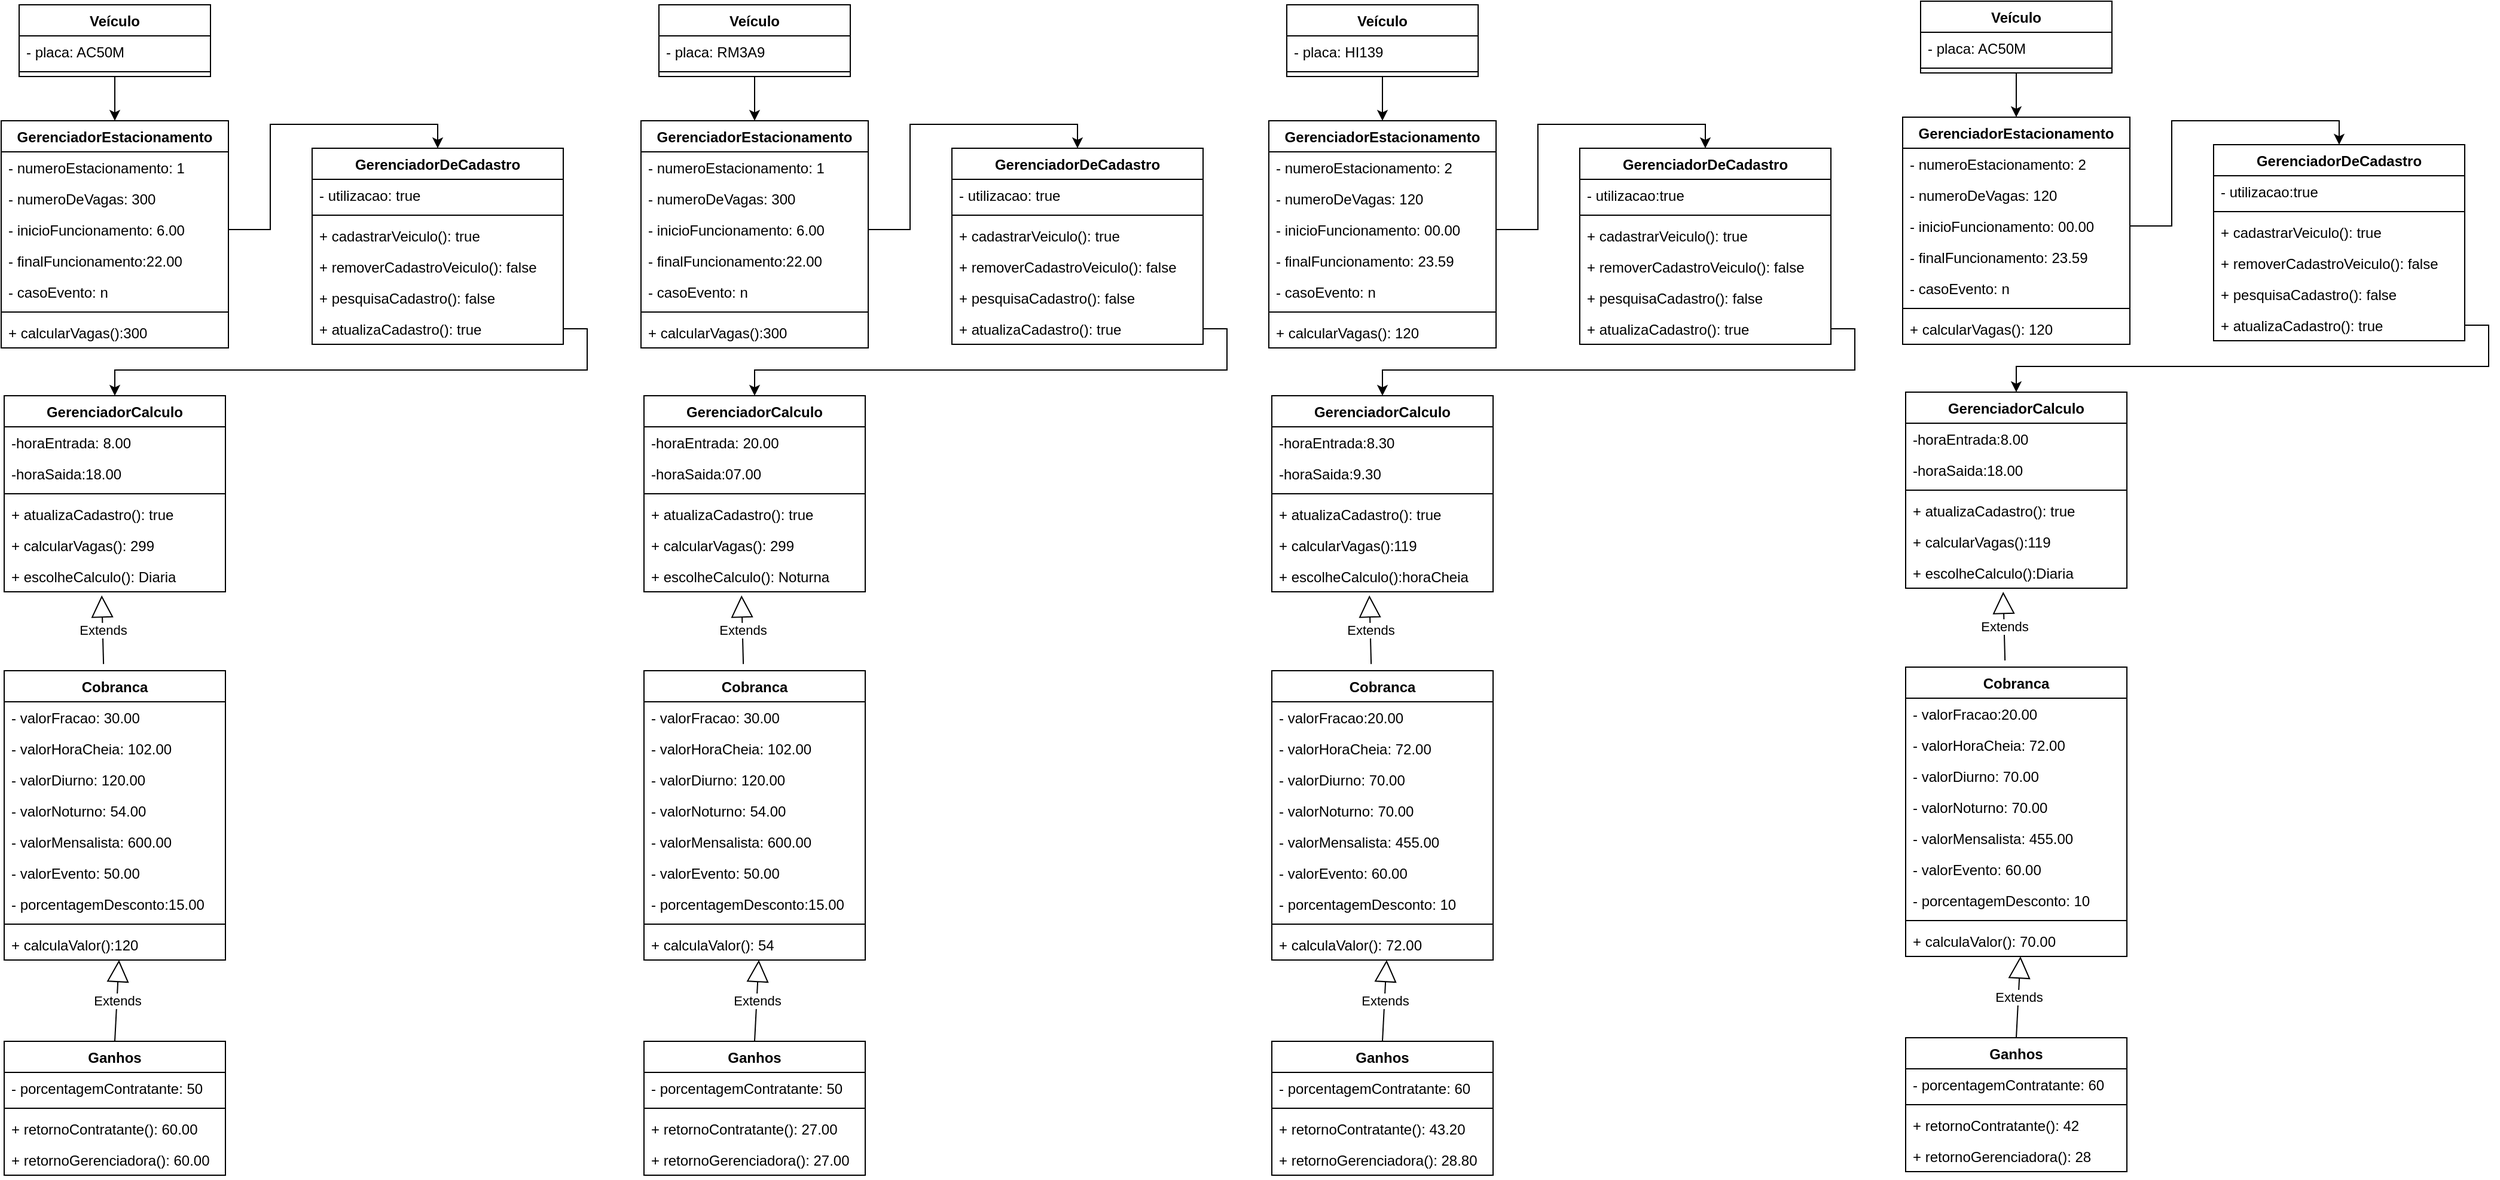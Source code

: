 <mxfile version="20.2.1" type="device"><diagram id="c_i6-oHb5oTCJeEQcZdi" name="Page-1"><mxGraphModel dx="3972" dy="744" grid="1" gridSize="10" guides="1" tooltips="1" connect="1" arrows="1" fold="1" page="1" pageScale="1" pageWidth="850" pageHeight="1100" math="0" shadow="0"><root><mxCell id="0"/><mxCell id="1" parent="0"/><mxCell id="DG4CEcS_pbLj59XtsApY-65" style="edgeStyle=orthogonalEdgeStyle;rounded=0;orthogonalLoop=1;jettySize=auto;html=1;entryX=0.5;entryY=0;entryDx=0;entryDy=0;endArrow=classic;endFill=1;exitX=1;exitY=0.5;exitDx=0;exitDy=0;" parent="1" source="DG4CEcS_pbLj59XtsApY-51" target="DG4CEcS_pbLj59XtsApY-43" edge="1"><mxGeometry relative="1" as="geometry"><mxPoint x="-1810" y="290" as="sourcePoint"/></mxGeometry></mxCell><mxCell id="DG4CEcS_pbLj59XtsApY-6" value="GerenciadorEstacionamento" style="swimlane;fontStyle=1;align=center;verticalAlign=top;childLayout=stackLayout;horizontal=1;startSize=26;horizontalStack=0;resizeParent=1;resizeParentMax=0;resizeLast=0;collapsible=1;marginBottom=0;" parent="1" vertex="1"><mxGeometry x="-2300" y="140" width="190" height="190" as="geometry"/></mxCell><mxCell id="ELsuPch-DXe7JCx0GoIx-2" value="- numeroEstacionamento: 1" style="text;strokeColor=none;fillColor=none;align=left;verticalAlign=top;spacingLeft=4;spacingRight=4;overflow=hidden;rotatable=0;points=[[0,0.5],[1,0.5]];portConstraint=eastwest;" parent="DG4CEcS_pbLj59XtsApY-6" vertex="1"><mxGeometry y="26" width="190" height="26" as="geometry"/></mxCell><mxCell id="DG4CEcS_pbLj59XtsApY-7" value="- numeroDeVagas: 300" style="text;strokeColor=none;fillColor=none;align=left;verticalAlign=top;spacingLeft=4;spacingRight=4;overflow=hidden;rotatable=0;points=[[0,0.5],[1,0.5]];portConstraint=eastwest;" parent="DG4CEcS_pbLj59XtsApY-6" vertex="1"><mxGeometry y="52" width="190" height="26" as="geometry"/></mxCell><mxCell id="DG4CEcS_pbLj59XtsApY-15" value="- inicioFuncionamento: 6.00" style="text;strokeColor=none;fillColor=none;align=left;verticalAlign=top;spacingLeft=4;spacingRight=4;overflow=hidden;rotatable=0;points=[[0,0.5],[1,0.5]];portConstraint=eastwest;" parent="DG4CEcS_pbLj59XtsApY-6" vertex="1"><mxGeometry y="78" width="190" height="26" as="geometry"/></mxCell><mxCell id="DG4CEcS_pbLj59XtsApY-16" value="- finalFuncionamento:22.00" style="text;strokeColor=none;fillColor=none;align=left;verticalAlign=top;spacingLeft=4;spacingRight=4;overflow=hidden;rotatable=0;points=[[0,0.5],[1,0.5]];portConstraint=eastwest;" parent="DG4CEcS_pbLj59XtsApY-6" vertex="1"><mxGeometry y="104" width="190" height="26" as="geometry"/></mxCell><mxCell id="DG4CEcS_pbLj59XtsApY-17" value="- casoEvento: n" style="text;strokeColor=none;fillColor=none;align=left;verticalAlign=top;spacingLeft=4;spacingRight=4;overflow=hidden;rotatable=0;points=[[0,0.5],[1,0.5]];portConstraint=eastwest;" parent="DG4CEcS_pbLj59XtsApY-6" vertex="1"><mxGeometry y="130" width="190" height="26" as="geometry"/></mxCell><mxCell id="DG4CEcS_pbLj59XtsApY-8" value="" style="line;strokeWidth=1;fillColor=none;align=left;verticalAlign=middle;spacingTop=-1;spacingLeft=3;spacingRight=3;rotatable=0;labelPosition=right;points=[];portConstraint=eastwest;" parent="DG4CEcS_pbLj59XtsApY-6" vertex="1"><mxGeometry y="156" width="190" height="8" as="geometry"/></mxCell><mxCell id="DG4CEcS_pbLj59XtsApY-26" value="+ calcularVagas():300" style="text;strokeColor=none;fillColor=none;align=left;verticalAlign=top;spacingLeft=4;spacingRight=4;overflow=hidden;rotatable=0;points=[[0,0.5],[1,0.5]];portConstraint=eastwest;" parent="DG4CEcS_pbLj59XtsApY-6" vertex="1"><mxGeometry y="164" width="190" height="26" as="geometry"/></mxCell><mxCell id="ELsuPch-DXe7JCx0GoIx-5" style="edgeStyle=orthogonalEdgeStyle;rounded=0;orthogonalLoop=1;jettySize=auto;html=1;entryX=0.5;entryY=0;entryDx=0;entryDy=0;endArrow=classic;endFill=1;" parent="1" source="DG4CEcS_pbLj59XtsApY-10" target="DG4CEcS_pbLj59XtsApY-6" edge="1"><mxGeometry relative="1" as="geometry"/></mxCell><mxCell id="DG4CEcS_pbLj59XtsApY-10" value="Veículo" style="swimlane;fontStyle=1;align=center;verticalAlign=top;childLayout=stackLayout;horizontal=1;startSize=26;horizontalStack=0;resizeParent=1;resizeParentMax=0;resizeLast=0;collapsible=1;marginBottom=0;" parent="1" vertex="1"><mxGeometry x="-2285" y="43" width="160" height="60" as="geometry"/></mxCell><mxCell id="DG4CEcS_pbLj59XtsApY-11" value="- placa: AC50M" style="text;strokeColor=none;fillColor=none;align=left;verticalAlign=top;spacingLeft=4;spacingRight=4;overflow=hidden;rotatable=0;points=[[0,0.5],[1,0.5]];portConstraint=eastwest;" parent="DG4CEcS_pbLj59XtsApY-10" vertex="1"><mxGeometry y="26" width="160" height="26" as="geometry"/></mxCell><mxCell id="DG4CEcS_pbLj59XtsApY-12" value="" style="line;strokeWidth=1;fillColor=none;align=left;verticalAlign=middle;spacingTop=-1;spacingLeft=3;spacingRight=3;rotatable=0;labelPosition=right;points=[];portConstraint=eastwest;" parent="DG4CEcS_pbLj59XtsApY-10" vertex="1"><mxGeometry y="52" width="160" height="8" as="geometry"/></mxCell><mxCell id="DG4CEcS_pbLj59XtsApY-18" value="GerenciadorDeCadastro" style="swimlane;fontStyle=1;align=center;verticalAlign=top;childLayout=stackLayout;horizontal=1;startSize=26;horizontalStack=0;resizeParent=1;resizeParentMax=0;resizeLast=0;collapsible=1;marginBottom=0;" parent="1" vertex="1"><mxGeometry x="-2040" y="163" width="210" height="164" as="geometry"><mxRectangle x="-2310" y="150" width="180" height="30" as="alternateBounds"/></mxGeometry></mxCell><mxCell id="DG4CEcS_pbLj59XtsApY-48" value="- utilizacao: true" style="text;strokeColor=none;fillColor=none;align=left;verticalAlign=top;spacingLeft=4;spacingRight=4;overflow=hidden;rotatable=0;points=[[0,0.5],[1,0.5]];portConstraint=eastwest;" parent="DG4CEcS_pbLj59XtsApY-18" vertex="1"><mxGeometry y="26" width="210" height="26" as="geometry"/></mxCell><mxCell id="DG4CEcS_pbLj59XtsApY-20" value="" style="line;strokeWidth=1;fillColor=none;align=left;verticalAlign=middle;spacingTop=-1;spacingLeft=3;spacingRight=3;rotatable=0;labelPosition=right;points=[];portConstraint=eastwest;" parent="DG4CEcS_pbLj59XtsApY-18" vertex="1"><mxGeometry y="52" width="210" height="8" as="geometry"/></mxCell><mxCell id="DG4CEcS_pbLj59XtsApY-21" value="+ cadastrarVeiculo(): true" style="text;strokeColor=none;fillColor=none;align=left;verticalAlign=top;spacingLeft=4;spacingRight=4;overflow=hidden;rotatable=0;points=[[0,0.5],[1,0.5]];portConstraint=eastwest;" parent="DG4CEcS_pbLj59XtsApY-18" vertex="1"><mxGeometry y="60" width="210" height="26" as="geometry"/></mxCell><mxCell id="DG4CEcS_pbLj59XtsApY-22" value="+ removerCadastroVeiculo(): false" style="text;strokeColor=none;fillColor=none;align=left;verticalAlign=top;spacingLeft=4;spacingRight=4;overflow=hidden;rotatable=0;points=[[0,0.5],[1,0.5]];portConstraint=eastwest;" parent="DG4CEcS_pbLj59XtsApY-18" vertex="1"><mxGeometry y="86" width="210" height="26" as="geometry"/></mxCell><mxCell id="DG4CEcS_pbLj59XtsApY-23" value="+ pesquisaCadastro(): false" style="text;strokeColor=none;fillColor=none;align=left;verticalAlign=top;spacingLeft=4;spacingRight=4;overflow=hidden;rotatable=0;points=[[0,0.5],[1,0.5]];portConstraint=eastwest;" parent="DG4CEcS_pbLj59XtsApY-18" vertex="1"><mxGeometry y="112" width="210" height="26" as="geometry"/></mxCell><mxCell id="DG4CEcS_pbLj59XtsApY-51" value="+ atualizaCadastro(): true" style="text;strokeColor=none;fillColor=none;align=left;verticalAlign=top;spacingLeft=4;spacingRight=4;overflow=hidden;rotatable=0;points=[[0,0.5],[1,0.5]];portConstraint=eastwest;" parent="DG4CEcS_pbLj59XtsApY-18" vertex="1"><mxGeometry y="138" width="210" height="26" as="geometry"/></mxCell><mxCell id="DG4CEcS_pbLj59XtsApY-43" value="GerenciadorCalculo" style="swimlane;fontStyle=1;align=center;verticalAlign=top;childLayout=stackLayout;horizontal=1;startSize=26;horizontalStack=0;resizeParent=1;resizeParentMax=0;resizeLast=0;collapsible=1;marginBottom=0;" parent="1" vertex="1"><mxGeometry x="-2297.5" y="370" width="185" height="164" as="geometry"/></mxCell><mxCell id="DG4CEcS_pbLj59XtsApY-44" value="-horaEntrada: 8.00" style="text;strokeColor=none;fillColor=none;align=left;verticalAlign=top;spacingLeft=4;spacingRight=4;overflow=hidden;rotatable=0;points=[[0,0.5],[1,0.5]];portConstraint=eastwest;" parent="DG4CEcS_pbLj59XtsApY-43" vertex="1"><mxGeometry y="26" width="185" height="26" as="geometry"/></mxCell><mxCell id="DG4CEcS_pbLj59XtsApY-49" value="-horaSaida:18.00" style="text;strokeColor=none;fillColor=none;align=left;verticalAlign=top;spacingLeft=4;spacingRight=4;overflow=hidden;rotatable=0;points=[[0,0.5],[1,0.5]];portConstraint=eastwest;" parent="DG4CEcS_pbLj59XtsApY-43" vertex="1"><mxGeometry y="52" width="185" height="26" as="geometry"/></mxCell><mxCell id="DG4CEcS_pbLj59XtsApY-45" value="" style="line;strokeWidth=1;fillColor=none;align=left;verticalAlign=middle;spacingTop=-1;spacingLeft=3;spacingRight=3;rotatable=0;labelPosition=right;points=[];portConstraint=eastwest;" parent="DG4CEcS_pbLj59XtsApY-43" vertex="1"><mxGeometry y="78" width="185" height="8" as="geometry"/></mxCell><mxCell id="ELsuPch-DXe7JCx0GoIx-7" value="+ atualizaCadastro(): true" style="text;strokeColor=none;fillColor=none;align=left;verticalAlign=top;spacingLeft=4;spacingRight=4;overflow=hidden;rotatable=0;points=[[0,0.5],[1,0.5]];portConstraint=eastwest;" parent="DG4CEcS_pbLj59XtsApY-43" vertex="1"><mxGeometry y="86" width="185" height="26" as="geometry"/></mxCell><mxCell id="DG4CEcS_pbLj59XtsApY-46" value="+ calcularVagas(): 299" style="text;strokeColor=none;fillColor=none;align=left;verticalAlign=top;spacingLeft=4;spacingRight=4;overflow=hidden;rotatable=0;points=[[0,0.5],[1,0.5]];portConstraint=eastwest;" parent="DG4CEcS_pbLj59XtsApY-43" vertex="1"><mxGeometry y="112" width="185" height="26" as="geometry"/></mxCell><mxCell id="DG4CEcS_pbLj59XtsApY-66" value="+ escolheCalculo(): Diaria" style="text;strokeColor=none;fillColor=none;align=left;verticalAlign=top;spacingLeft=4;spacingRight=4;overflow=hidden;rotatable=0;points=[[0,0.5],[1,0.5]];portConstraint=eastwest;" parent="DG4CEcS_pbLj59XtsApY-43" vertex="1"><mxGeometry y="138" width="185" height="26" as="geometry"/></mxCell><mxCell id="DG4CEcS_pbLj59XtsApY-60" value="Cobranca" style="swimlane;fontStyle=1;align=center;verticalAlign=top;childLayout=stackLayout;horizontal=1;startSize=26;horizontalStack=0;resizeParent=1;resizeParentMax=0;resizeLast=0;collapsible=1;marginBottom=0;" parent="1" vertex="1"><mxGeometry x="-2297.5" y="600" width="185" height="242" as="geometry"/></mxCell><mxCell id="ELsuPch-DXe7JCx0GoIx-14" value="- valorFracao: 30.00" style="text;strokeColor=none;fillColor=none;align=left;verticalAlign=top;spacingLeft=4;spacingRight=4;overflow=hidden;rotatable=0;points=[[0,0.5],[1,0.5]];portConstraint=eastwest;" parent="DG4CEcS_pbLj59XtsApY-60" vertex="1"><mxGeometry y="26" width="185" height="26" as="geometry"/></mxCell><mxCell id="ELsuPch-DXe7JCx0GoIx-15" value="- valorHoraCheia: 102.00" style="text;strokeColor=none;fillColor=none;align=left;verticalAlign=top;spacingLeft=4;spacingRight=4;overflow=hidden;rotatable=0;points=[[0,0.5],[1,0.5]];portConstraint=eastwest;" parent="DG4CEcS_pbLj59XtsApY-60" vertex="1"><mxGeometry y="52" width="185" height="26" as="geometry"/></mxCell><mxCell id="ELsuPch-DXe7JCx0GoIx-16" value="- valorDiurno: 120.00" style="text;strokeColor=none;fillColor=none;align=left;verticalAlign=top;spacingLeft=4;spacingRight=4;overflow=hidden;rotatable=0;points=[[0,0.5],[1,0.5]];portConstraint=eastwest;" parent="DG4CEcS_pbLj59XtsApY-60" vertex="1"><mxGeometry y="78" width="185" height="26" as="geometry"/></mxCell><mxCell id="ELsuPch-DXe7JCx0GoIx-17" value="- valorNoturno: 54.00" style="text;strokeColor=none;fillColor=none;align=left;verticalAlign=top;spacingLeft=4;spacingRight=4;overflow=hidden;rotatable=0;points=[[0,0.5],[1,0.5]];portConstraint=eastwest;" parent="DG4CEcS_pbLj59XtsApY-60" vertex="1"><mxGeometry y="104" width="185" height="26" as="geometry"/></mxCell><mxCell id="ELsuPch-DXe7JCx0GoIx-18" value="- valorMensalista: 600.00" style="text;strokeColor=none;fillColor=none;align=left;verticalAlign=top;spacingLeft=4;spacingRight=4;overflow=hidden;rotatable=0;points=[[0,0.5],[1,0.5]];portConstraint=eastwest;" parent="DG4CEcS_pbLj59XtsApY-60" vertex="1"><mxGeometry y="130" width="185" height="26" as="geometry"/></mxCell><mxCell id="ELsuPch-DXe7JCx0GoIx-19" value="- valorEvento: 50.00" style="text;strokeColor=none;fillColor=none;align=left;verticalAlign=top;spacingLeft=4;spacingRight=4;overflow=hidden;rotatable=0;points=[[0,0.5],[1,0.5]];portConstraint=eastwest;" parent="DG4CEcS_pbLj59XtsApY-60" vertex="1"><mxGeometry y="156" width="185" height="26" as="geometry"/></mxCell><mxCell id="ELsuPch-DXe7JCx0GoIx-8" value="- porcentagemDesconto:15.00" style="text;strokeColor=none;fillColor=none;align=left;verticalAlign=top;spacingLeft=4;spacingRight=4;overflow=hidden;rotatable=0;points=[[0,0.5],[1,0.5]];portConstraint=eastwest;" parent="DG4CEcS_pbLj59XtsApY-60" vertex="1"><mxGeometry y="182" width="185" height="26" as="geometry"/></mxCell><mxCell id="DG4CEcS_pbLj59XtsApY-63" value="" style="line;strokeWidth=1;fillColor=none;align=left;verticalAlign=middle;spacingTop=-1;spacingLeft=3;spacingRight=3;rotatable=0;labelPosition=right;points=[];portConstraint=eastwest;" parent="DG4CEcS_pbLj59XtsApY-60" vertex="1"><mxGeometry y="208" width="185" height="8" as="geometry"/></mxCell><mxCell id="DG4CEcS_pbLj59XtsApY-64" value="+ calculaValor():120" style="text;strokeColor=none;fillColor=none;align=left;verticalAlign=top;spacingLeft=4;spacingRight=4;overflow=hidden;rotatable=0;points=[[0,0.5],[1,0.5]];portConstraint=eastwest;" parent="DG4CEcS_pbLj59XtsApY-60" vertex="1"><mxGeometry y="216" width="185" height="26" as="geometry"/></mxCell><mxCell id="ELsuPch-DXe7JCx0GoIx-1" value="Extends" style="endArrow=block;endSize=16;endFill=0;html=1;rounded=0;exitX=0.449;exitY=-0.023;exitDx=0;exitDy=0;exitPerimeter=0;entryX=0.441;entryY=1.115;entryDx=0;entryDy=0;entryPerimeter=0;" parent="1" source="DG4CEcS_pbLj59XtsApY-60" target="DG4CEcS_pbLj59XtsApY-66" edge="1"><mxGeometry width="160" relative="1" as="geometry"><mxPoint x="-2160" y="310" as="sourcePoint"/><mxPoint x="-1910" y="570" as="targetPoint"/></mxGeometry></mxCell><mxCell id="ELsuPch-DXe7JCx0GoIx-6" style="edgeStyle=orthogonalEdgeStyle;rounded=0;orthogonalLoop=1;jettySize=auto;html=1;entryX=0.5;entryY=0;entryDx=0;entryDy=0;endArrow=classic;endFill=1;" parent="1" source="DG4CEcS_pbLj59XtsApY-15" target="DG4CEcS_pbLj59XtsApY-18" edge="1"><mxGeometry relative="1" as="geometry"/></mxCell><mxCell id="ELsuPch-DXe7JCx0GoIx-9" value="Ganhos" style="swimlane;fontStyle=1;align=center;verticalAlign=top;childLayout=stackLayout;horizontal=1;startSize=26;horizontalStack=0;resizeParent=1;resizeParentMax=0;resizeLast=0;collapsible=1;marginBottom=0;" parent="1" vertex="1"><mxGeometry x="-2297.5" y="910" width="185" height="112" as="geometry"/></mxCell><mxCell id="ELsuPch-DXe7JCx0GoIx-10" value="- porcentagemContratante: 50" style="text;strokeColor=none;fillColor=none;align=left;verticalAlign=top;spacingLeft=4;spacingRight=4;overflow=hidden;rotatable=0;points=[[0,0.5],[1,0.5]];portConstraint=eastwest;" parent="ELsuPch-DXe7JCx0GoIx-9" vertex="1"><mxGeometry y="26" width="185" height="26" as="geometry"/></mxCell><mxCell id="ELsuPch-DXe7JCx0GoIx-12" value="" style="line;strokeWidth=1;fillColor=none;align=left;verticalAlign=middle;spacingTop=-1;spacingLeft=3;spacingRight=3;rotatable=0;labelPosition=right;points=[];portConstraint=eastwest;" parent="ELsuPch-DXe7JCx0GoIx-9" vertex="1"><mxGeometry y="52" width="185" height="8" as="geometry"/></mxCell><mxCell id="ELsuPch-DXe7JCx0GoIx-13" value="+ retornoContratante(): 60.00" style="text;strokeColor=none;fillColor=none;align=left;verticalAlign=top;spacingLeft=4;spacingRight=4;overflow=hidden;rotatable=0;points=[[0,0.5],[1,0.5]];portConstraint=eastwest;" parent="ELsuPch-DXe7JCx0GoIx-9" vertex="1"><mxGeometry y="60" width="185" height="26" as="geometry"/></mxCell><mxCell id="ELsuPch-DXe7JCx0GoIx-20" value="+ retornoGerenciadora(): 60.00" style="text;strokeColor=none;fillColor=none;align=left;verticalAlign=top;spacingLeft=4;spacingRight=4;overflow=hidden;rotatable=0;points=[[0,0.5],[1,0.5]];portConstraint=eastwest;" parent="ELsuPch-DXe7JCx0GoIx-9" vertex="1"><mxGeometry y="86" width="185" height="26" as="geometry"/></mxCell><mxCell id="ELsuPch-DXe7JCx0GoIx-21" value="Extends" style="endArrow=block;endSize=16;endFill=0;html=1;rounded=0;exitX=0.5;exitY=0;exitDx=0;exitDy=0;entryX=0.519;entryY=1;entryDx=0;entryDy=0;entryPerimeter=0;" parent="1" source="ELsuPch-DXe7JCx0GoIx-9" target="DG4CEcS_pbLj59XtsApY-64" edge="1"><mxGeometry width="160" relative="1" as="geometry"><mxPoint x="-2100" y="370" as="sourcePoint"/><mxPoint x="-1940" y="370" as="targetPoint"/></mxGeometry></mxCell><mxCell id="bU4jSTSTrq5lJRVcF9zi-177" style="edgeStyle=orthogonalEdgeStyle;rounded=0;orthogonalLoop=1;jettySize=auto;html=1;entryX=0.5;entryY=0;entryDx=0;entryDy=0;endArrow=classic;endFill=1;exitX=1;exitY=0.5;exitDx=0;exitDy=0;" edge="1" parent="1" source="bU4jSTSTrq5lJRVcF9zi-195" target="bU4jSTSTrq5lJRVcF9zi-196"><mxGeometry relative="1" as="geometry"><mxPoint x="-750" y="290" as="sourcePoint"/></mxGeometry></mxCell><mxCell id="bU4jSTSTrq5lJRVcF9zi-178" value="GerenciadorEstacionamento" style="swimlane;fontStyle=1;align=center;verticalAlign=top;childLayout=stackLayout;horizontal=1;startSize=26;horizontalStack=0;resizeParent=1;resizeParentMax=0;resizeLast=0;collapsible=1;marginBottom=0;" vertex="1" parent="1"><mxGeometry x="-1240" y="140" width="190" height="190" as="geometry"/></mxCell><mxCell id="bU4jSTSTrq5lJRVcF9zi-179" value="- numeroEstacionamento: 2" style="text;strokeColor=none;fillColor=none;align=left;verticalAlign=top;spacingLeft=4;spacingRight=4;overflow=hidden;rotatable=0;points=[[0,0.5],[1,0.5]];portConstraint=eastwest;" vertex="1" parent="bU4jSTSTrq5lJRVcF9zi-178"><mxGeometry y="26" width="190" height="26" as="geometry"/></mxCell><mxCell id="bU4jSTSTrq5lJRVcF9zi-180" value="- numeroDeVagas: 120" style="text;strokeColor=none;fillColor=none;align=left;verticalAlign=top;spacingLeft=4;spacingRight=4;overflow=hidden;rotatable=0;points=[[0,0.5],[1,0.5]];portConstraint=eastwest;" vertex="1" parent="bU4jSTSTrq5lJRVcF9zi-178"><mxGeometry y="52" width="190" height="26" as="geometry"/></mxCell><mxCell id="bU4jSTSTrq5lJRVcF9zi-181" value="- inicioFuncionamento: 00.00" style="text;strokeColor=none;fillColor=none;align=left;verticalAlign=top;spacingLeft=4;spacingRight=4;overflow=hidden;rotatable=0;points=[[0,0.5],[1,0.5]];portConstraint=eastwest;" vertex="1" parent="bU4jSTSTrq5lJRVcF9zi-178"><mxGeometry y="78" width="190" height="26" as="geometry"/></mxCell><mxCell id="bU4jSTSTrq5lJRVcF9zi-182" value="- finalFuncionamento: 23.59" style="text;strokeColor=none;fillColor=none;align=left;verticalAlign=top;spacingLeft=4;spacingRight=4;overflow=hidden;rotatable=0;points=[[0,0.5],[1,0.5]];portConstraint=eastwest;" vertex="1" parent="bU4jSTSTrq5lJRVcF9zi-178"><mxGeometry y="104" width="190" height="26" as="geometry"/></mxCell><mxCell id="bU4jSTSTrq5lJRVcF9zi-183" value="- casoEvento: n" style="text;strokeColor=none;fillColor=none;align=left;verticalAlign=top;spacingLeft=4;spacingRight=4;overflow=hidden;rotatable=0;points=[[0,0.5],[1,0.5]];portConstraint=eastwest;" vertex="1" parent="bU4jSTSTrq5lJRVcF9zi-178"><mxGeometry y="130" width="190" height="26" as="geometry"/></mxCell><mxCell id="bU4jSTSTrq5lJRVcF9zi-184" value="" style="line;strokeWidth=1;fillColor=none;align=left;verticalAlign=middle;spacingTop=-1;spacingLeft=3;spacingRight=3;rotatable=0;labelPosition=right;points=[];portConstraint=eastwest;" vertex="1" parent="bU4jSTSTrq5lJRVcF9zi-178"><mxGeometry y="156" width="190" height="8" as="geometry"/></mxCell><mxCell id="bU4jSTSTrq5lJRVcF9zi-185" value="+ calcularVagas(): 120" style="text;strokeColor=none;fillColor=none;align=left;verticalAlign=top;spacingLeft=4;spacingRight=4;overflow=hidden;rotatable=0;points=[[0,0.5],[1,0.5]];portConstraint=eastwest;" vertex="1" parent="bU4jSTSTrq5lJRVcF9zi-178"><mxGeometry y="164" width="190" height="26" as="geometry"/></mxCell><mxCell id="bU4jSTSTrq5lJRVcF9zi-361" style="edgeStyle=orthogonalEdgeStyle;rounded=0;orthogonalLoop=1;jettySize=auto;html=1;entryX=0.5;entryY=0;entryDx=0;entryDy=0;" edge="1" parent="1" source="bU4jSTSTrq5lJRVcF9zi-186" target="bU4jSTSTrq5lJRVcF9zi-178"><mxGeometry relative="1" as="geometry"/></mxCell><mxCell id="bU4jSTSTrq5lJRVcF9zi-186" value="Veículo" style="swimlane;fontStyle=1;align=center;verticalAlign=top;childLayout=stackLayout;horizontal=1;startSize=26;horizontalStack=0;resizeParent=1;resizeParentMax=0;resizeLast=0;collapsible=1;marginBottom=0;" vertex="1" parent="1"><mxGeometry x="-1225" y="43" width="160" height="60" as="geometry"/></mxCell><mxCell id="bU4jSTSTrq5lJRVcF9zi-187" value="- placa: HI139" style="text;strokeColor=none;fillColor=none;align=left;verticalAlign=top;spacingLeft=4;spacingRight=4;overflow=hidden;rotatable=0;points=[[0,0.5],[1,0.5]];portConstraint=eastwest;" vertex="1" parent="bU4jSTSTrq5lJRVcF9zi-186"><mxGeometry y="26" width="160" height="26" as="geometry"/></mxCell><mxCell id="bU4jSTSTrq5lJRVcF9zi-188" value="" style="line;strokeWidth=1;fillColor=none;align=left;verticalAlign=middle;spacingTop=-1;spacingLeft=3;spacingRight=3;rotatable=0;labelPosition=right;points=[];portConstraint=eastwest;" vertex="1" parent="bU4jSTSTrq5lJRVcF9zi-186"><mxGeometry y="52" width="160" height="8" as="geometry"/></mxCell><mxCell id="bU4jSTSTrq5lJRVcF9zi-189" value="GerenciadorDeCadastro" style="swimlane;fontStyle=1;align=center;verticalAlign=top;childLayout=stackLayout;horizontal=1;startSize=26;horizontalStack=0;resizeParent=1;resizeParentMax=0;resizeLast=0;collapsible=1;marginBottom=0;" vertex="1" parent="1"><mxGeometry x="-980" y="163" width="210" height="164" as="geometry"><mxRectangle x="-2310" y="150" width="180" height="30" as="alternateBounds"/></mxGeometry></mxCell><mxCell id="bU4jSTSTrq5lJRVcF9zi-190" value="- utilizacao:true" style="text;strokeColor=none;fillColor=none;align=left;verticalAlign=top;spacingLeft=4;spacingRight=4;overflow=hidden;rotatable=0;points=[[0,0.5],[1,0.5]];portConstraint=eastwest;" vertex="1" parent="bU4jSTSTrq5lJRVcF9zi-189"><mxGeometry y="26" width="210" height="26" as="geometry"/></mxCell><mxCell id="bU4jSTSTrq5lJRVcF9zi-191" value="" style="line;strokeWidth=1;fillColor=none;align=left;verticalAlign=middle;spacingTop=-1;spacingLeft=3;spacingRight=3;rotatable=0;labelPosition=right;points=[];portConstraint=eastwest;" vertex="1" parent="bU4jSTSTrq5lJRVcF9zi-189"><mxGeometry y="52" width="210" height="8" as="geometry"/></mxCell><mxCell id="bU4jSTSTrq5lJRVcF9zi-192" value="+ cadastrarVeiculo(): true" style="text;strokeColor=none;fillColor=none;align=left;verticalAlign=top;spacingLeft=4;spacingRight=4;overflow=hidden;rotatable=0;points=[[0,0.5],[1,0.5]];portConstraint=eastwest;" vertex="1" parent="bU4jSTSTrq5lJRVcF9zi-189"><mxGeometry y="60" width="210" height="26" as="geometry"/></mxCell><mxCell id="bU4jSTSTrq5lJRVcF9zi-193" value="+ removerCadastroVeiculo(): false" style="text;strokeColor=none;fillColor=none;align=left;verticalAlign=top;spacingLeft=4;spacingRight=4;overflow=hidden;rotatable=0;points=[[0,0.5],[1,0.5]];portConstraint=eastwest;" vertex="1" parent="bU4jSTSTrq5lJRVcF9zi-189"><mxGeometry y="86" width="210" height="26" as="geometry"/></mxCell><mxCell id="bU4jSTSTrq5lJRVcF9zi-194" value="+ pesquisaCadastro(): false" style="text;strokeColor=none;fillColor=none;align=left;verticalAlign=top;spacingLeft=4;spacingRight=4;overflow=hidden;rotatable=0;points=[[0,0.5],[1,0.5]];portConstraint=eastwest;" vertex="1" parent="bU4jSTSTrq5lJRVcF9zi-189"><mxGeometry y="112" width="210" height="26" as="geometry"/></mxCell><mxCell id="bU4jSTSTrq5lJRVcF9zi-195" value="+ atualizaCadastro(): true" style="text;strokeColor=none;fillColor=none;align=left;verticalAlign=top;spacingLeft=4;spacingRight=4;overflow=hidden;rotatable=0;points=[[0,0.5],[1,0.5]];portConstraint=eastwest;" vertex="1" parent="bU4jSTSTrq5lJRVcF9zi-189"><mxGeometry y="138" width="210" height="26" as="geometry"/></mxCell><mxCell id="bU4jSTSTrq5lJRVcF9zi-196" value="GerenciadorCalculo" style="swimlane;fontStyle=1;align=center;verticalAlign=top;childLayout=stackLayout;horizontal=1;startSize=26;horizontalStack=0;resizeParent=1;resizeParentMax=0;resizeLast=0;collapsible=1;marginBottom=0;" vertex="1" parent="1"><mxGeometry x="-1237.5" y="370" width="185" height="164" as="geometry"/></mxCell><mxCell id="bU4jSTSTrq5lJRVcF9zi-197" value="-horaEntrada:8.30" style="text;strokeColor=none;fillColor=none;align=left;verticalAlign=top;spacingLeft=4;spacingRight=4;overflow=hidden;rotatable=0;points=[[0,0.5],[1,0.5]];portConstraint=eastwest;" vertex="1" parent="bU4jSTSTrq5lJRVcF9zi-196"><mxGeometry y="26" width="185" height="26" as="geometry"/></mxCell><mxCell id="bU4jSTSTrq5lJRVcF9zi-198" value="-horaSaida:9.30" style="text;strokeColor=none;fillColor=none;align=left;verticalAlign=top;spacingLeft=4;spacingRight=4;overflow=hidden;rotatable=0;points=[[0,0.5],[1,0.5]];portConstraint=eastwest;" vertex="1" parent="bU4jSTSTrq5lJRVcF9zi-196"><mxGeometry y="52" width="185" height="26" as="geometry"/></mxCell><mxCell id="bU4jSTSTrq5lJRVcF9zi-199" value="" style="line;strokeWidth=1;fillColor=none;align=left;verticalAlign=middle;spacingTop=-1;spacingLeft=3;spacingRight=3;rotatable=0;labelPosition=right;points=[];portConstraint=eastwest;" vertex="1" parent="bU4jSTSTrq5lJRVcF9zi-196"><mxGeometry y="78" width="185" height="8" as="geometry"/></mxCell><mxCell id="bU4jSTSTrq5lJRVcF9zi-200" value="+ atualizaCadastro(): true" style="text;strokeColor=none;fillColor=none;align=left;verticalAlign=top;spacingLeft=4;spacingRight=4;overflow=hidden;rotatable=0;points=[[0,0.5],[1,0.5]];portConstraint=eastwest;" vertex="1" parent="bU4jSTSTrq5lJRVcF9zi-196"><mxGeometry y="86" width="185" height="26" as="geometry"/></mxCell><mxCell id="bU4jSTSTrq5lJRVcF9zi-201" value="+ calcularVagas():119" style="text;strokeColor=none;fillColor=none;align=left;verticalAlign=top;spacingLeft=4;spacingRight=4;overflow=hidden;rotatable=0;points=[[0,0.5],[1,0.5]];portConstraint=eastwest;" vertex="1" parent="bU4jSTSTrq5lJRVcF9zi-196"><mxGeometry y="112" width="185" height="26" as="geometry"/></mxCell><mxCell id="bU4jSTSTrq5lJRVcF9zi-202" value="+ escolheCalculo():horaCheia" style="text;strokeColor=none;fillColor=none;align=left;verticalAlign=top;spacingLeft=4;spacingRight=4;overflow=hidden;rotatable=0;points=[[0,0.5],[1,0.5]];portConstraint=eastwest;" vertex="1" parent="bU4jSTSTrq5lJRVcF9zi-196"><mxGeometry y="138" width="185" height="26" as="geometry"/></mxCell><mxCell id="bU4jSTSTrq5lJRVcF9zi-203" value="Cobranca" style="swimlane;fontStyle=1;align=center;verticalAlign=top;childLayout=stackLayout;horizontal=1;startSize=26;horizontalStack=0;resizeParent=1;resizeParentMax=0;resizeLast=0;collapsible=1;marginBottom=0;" vertex="1" parent="1"><mxGeometry x="-1237.5" y="600" width="185" height="242" as="geometry"/></mxCell><mxCell id="bU4jSTSTrq5lJRVcF9zi-204" value="- valorFracao:20.00" style="text;strokeColor=none;fillColor=none;align=left;verticalAlign=top;spacingLeft=4;spacingRight=4;overflow=hidden;rotatable=0;points=[[0,0.5],[1,0.5]];portConstraint=eastwest;" vertex="1" parent="bU4jSTSTrq5lJRVcF9zi-203"><mxGeometry y="26" width="185" height="26" as="geometry"/></mxCell><mxCell id="bU4jSTSTrq5lJRVcF9zi-205" value="- valorHoraCheia: 72.00" style="text;strokeColor=none;fillColor=none;align=left;verticalAlign=top;spacingLeft=4;spacingRight=4;overflow=hidden;rotatable=0;points=[[0,0.5],[1,0.5]];portConstraint=eastwest;" vertex="1" parent="bU4jSTSTrq5lJRVcF9zi-203"><mxGeometry y="52" width="185" height="26" as="geometry"/></mxCell><mxCell id="bU4jSTSTrq5lJRVcF9zi-206" value="- valorDiurno: 70.00" style="text;strokeColor=none;fillColor=none;align=left;verticalAlign=top;spacingLeft=4;spacingRight=4;overflow=hidden;rotatable=0;points=[[0,0.5],[1,0.5]];portConstraint=eastwest;" vertex="1" parent="bU4jSTSTrq5lJRVcF9zi-203"><mxGeometry y="78" width="185" height="26" as="geometry"/></mxCell><mxCell id="bU4jSTSTrq5lJRVcF9zi-207" value="- valorNoturno: 70.00" style="text;strokeColor=none;fillColor=none;align=left;verticalAlign=top;spacingLeft=4;spacingRight=4;overflow=hidden;rotatable=0;points=[[0,0.5],[1,0.5]];portConstraint=eastwest;" vertex="1" parent="bU4jSTSTrq5lJRVcF9zi-203"><mxGeometry y="104" width="185" height="26" as="geometry"/></mxCell><mxCell id="bU4jSTSTrq5lJRVcF9zi-208" value="- valorMensalista: 455.00" style="text;strokeColor=none;fillColor=none;align=left;verticalAlign=top;spacingLeft=4;spacingRight=4;overflow=hidden;rotatable=0;points=[[0,0.5],[1,0.5]];portConstraint=eastwest;" vertex="1" parent="bU4jSTSTrq5lJRVcF9zi-203"><mxGeometry y="130" width="185" height="26" as="geometry"/></mxCell><mxCell id="bU4jSTSTrq5lJRVcF9zi-209" value="- valorEvento: 60.00" style="text;strokeColor=none;fillColor=none;align=left;verticalAlign=top;spacingLeft=4;spacingRight=4;overflow=hidden;rotatable=0;points=[[0,0.5],[1,0.5]];portConstraint=eastwest;" vertex="1" parent="bU4jSTSTrq5lJRVcF9zi-203"><mxGeometry y="156" width="185" height="26" as="geometry"/></mxCell><mxCell id="bU4jSTSTrq5lJRVcF9zi-210" value="- porcentagemDesconto: 10" style="text;strokeColor=none;fillColor=none;align=left;verticalAlign=top;spacingLeft=4;spacingRight=4;overflow=hidden;rotatable=0;points=[[0,0.5],[1,0.5]];portConstraint=eastwest;" vertex="1" parent="bU4jSTSTrq5lJRVcF9zi-203"><mxGeometry y="182" width="185" height="26" as="geometry"/></mxCell><mxCell id="bU4jSTSTrq5lJRVcF9zi-211" value="" style="line;strokeWidth=1;fillColor=none;align=left;verticalAlign=middle;spacingTop=-1;spacingLeft=3;spacingRight=3;rotatable=0;labelPosition=right;points=[];portConstraint=eastwest;" vertex="1" parent="bU4jSTSTrq5lJRVcF9zi-203"><mxGeometry y="208" width="185" height="8" as="geometry"/></mxCell><mxCell id="bU4jSTSTrq5lJRVcF9zi-212" value="+ calculaValor(): 72.00" style="text;strokeColor=none;fillColor=none;align=left;verticalAlign=top;spacingLeft=4;spacingRight=4;overflow=hidden;rotatable=0;points=[[0,0.5],[1,0.5]];portConstraint=eastwest;" vertex="1" parent="bU4jSTSTrq5lJRVcF9zi-203"><mxGeometry y="216" width="185" height="26" as="geometry"/></mxCell><mxCell id="bU4jSTSTrq5lJRVcF9zi-213" value="Extends" style="endArrow=block;endSize=16;endFill=0;html=1;rounded=0;exitX=0.449;exitY=-0.023;exitDx=0;exitDy=0;exitPerimeter=0;entryX=0.441;entryY=1.115;entryDx=0;entryDy=0;entryPerimeter=0;" edge="1" parent="1" source="bU4jSTSTrq5lJRVcF9zi-203" target="bU4jSTSTrq5lJRVcF9zi-202"><mxGeometry width="160" relative="1" as="geometry"><mxPoint x="-1100" y="310" as="sourcePoint"/><mxPoint x="-850" y="570" as="targetPoint"/></mxGeometry></mxCell><mxCell id="bU4jSTSTrq5lJRVcF9zi-214" style="edgeStyle=orthogonalEdgeStyle;rounded=0;orthogonalLoop=1;jettySize=auto;html=1;entryX=0.5;entryY=0;entryDx=0;entryDy=0;endArrow=classic;endFill=1;" edge="1" parent="1" source="bU4jSTSTrq5lJRVcF9zi-181" target="bU4jSTSTrq5lJRVcF9zi-189"><mxGeometry relative="1" as="geometry"/></mxCell><mxCell id="bU4jSTSTrq5lJRVcF9zi-215" value="Ganhos" style="swimlane;fontStyle=1;align=center;verticalAlign=top;childLayout=stackLayout;horizontal=1;startSize=26;horizontalStack=0;resizeParent=1;resizeParentMax=0;resizeLast=0;collapsible=1;marginBottom=0;" vertex="1" parent="1"><mxGeometry x="-1237.5" y="910" width="185" height="112" as="geometry"/></mxCell><mxCell id="bU4jSTSTrq5lJRVcF9zi-216" value="- porcentagemContratante: 60" style="text;strokeColor=none;fillColor=none;align=left;verticalAlign=top;spacingLeft=4;spacingRight=4;overflow=hidden;rotatable=0;points=[[0,0.5],[1,0.5]];portConstraint=eastwest;" vertex="1" parent="bU4jSTSTrq5lJRVcF9zi-215"><mxGeometry y="26" width="185" height="26" as="geometry"/></mxCell><mxCell id="bU4jSTSTrq5lJRVcF9zi-217" value="" style="line;strokeWidth=1;fillColor=none;align=left;verticalAlign=middle;spacingTop=-1;spacingLeft=3;spacingRight=3;rotatable=0;labelPosition=right;points=[];portConstraint=eastwest;" vertex="1" parent="bU4jSTSTrq5lJRVcF9zi-215"><mxGeometry y="52" width="185" height="8" as="geometry"/></mxCell><mxCell id="bU4jSTSTrq5lJRVcF9zi-218" value="+ retornoContratante(): 43.20" style="text;strokeColor=none;fillColor=none;align=left;verticalAlign=top;spacingLeft=4;spacingRight=4;overflow=hidden;rotatable=0;points=[[0,0.5],[1,0.5]];portConstraint=eastwest;" vertex="1" parent="bU4jSTSTrq5lJRVcF9zi-215"><mxGeometry y="60" width="185" height="26" as="geometry"/></mxCell><mxCell id="bU4jSTSTrq5lJRVcF9zi-219" value="+ retornoGerenciadora(): 28.80" style="text;strokeColor=none;fillColor=none;align=left;verticalAlign=top;spacingLeft=4;spacingRight=4;overflow=hidden;rotatable=0;points=[[0,0.5],[1,0.5]];portConstraint=eastwest;" vertex="1" parent="bU4jSTSTrq5lJRVcF9zi-215"><mxGeometry y="86" width="185" height="26" as="geometry"/></mxCell><mxCell id="bU4jSTSTrq5lJRVcF9zi-220" value="Extends" style="endArrow=block;endSize=16;endFill=0;html=1;rounded=0;exitX=0.5;exitY=0;exitDx=0;exitDy=0;entryX=0.519;entryY=1;entryDx=0;entryDy=0;entryPerimeter=0;" edge="1" parent="1" source="bU4jSTSTrq5lJRVcF9zi-215" target="bU4jSTSTrq5lJRVcF9zi-212"><mxGeometry width="160" relative="1" as="geometry"><mxPoint x="-1040" y="370" as="sourcePoint"/><mxPoint x="-880" y="370" as="targetPoint"/></mxGeometry></mxCell><mxCell id="bU4jSTSTrq5lJRVcF9zi-272" style="edgeStyle=orthogonalEdgeStyle;rounded=0;orthogonalLoop=1;jettySize=auto;html=1;entryX=0.5;entryY=0;entryDx=0;entryDy=0;endArrow=classic;endFill=1;exitX=1;exitY=0.5;exitDx=0;exitDy=0;" edge="1" parent="1" source="bU4jSTSTrq5lJRVcF9zi-290" target="bU4jSTSTrq5lJRVcF9zi-291"><mxGeometry relative="1" as="geometry"><mxPoint x="-1275" y="290" as="sourcePoint"/></mxGeometry></mxCell><mxCell id="bU4jSTSTrq5lJRVcF9zi-273" value="GerenciadorEstacionamento" style="swimlane;fontStyle=1;align=center;verticalAlign=top;childLayout=stackLayout;horizontal=1;startSize=26;horizontalStack=0;resizeParent=1;resizeParentMax=0;resizeLast=0;collapsible=1;marginBottom=0;" vertex="1" parent="1"><mxGeometry x="-1765" y="140" width="190" height="190" as="geometry"/></mxCell><mxCell id="bU4jSTSTrq5lJRVcF9zi-274" value="- numeroEstacionamento: 1" style="text;strokeColor=none;fillColor=none;align=left;verticalAlign=top;spacingLeft=4;spacingRight=4;overflow=hidden;rotatable=0;points=[[0,0.5],[1,0.5]];portConstraint=eastwest;" vertex="1" parent="bU4jSTSTrq5lJRVcF9zi-273"><mxGeometry y="26" width="190" height="26" as="geometry"/></mxCell><mxCell id="bU4jSTSTrq5lJRVcF9zi-275" value="- numeroDeVagas: 300" style="text;strokeColor=none;fillColor=none;align=left;verticalAlign=top;spacingLeft=4;spacingRight=4;overflow=hidden;rotatable=0;points=[[0,0.5],[1,0.5]];portConstraint=eastwest;" vertex="1" parent="bU4jSTSTrq5lJRVcF9zi-273"><mxGeometry y="52" width="190" height="26" as="geometry"/></mxCell><mxCell id="bU4jSTSTrq5lJRVcF9zi-276" value="- inicioFuncionamento: 6.00" style="text;strokeColor=none;fillColor=none;align=left;verticalAlign=top;spacingLeft=4;spacingRight=4;overflow=hidden;rotatable=0;points=[[0,0.5],[1,0.5]];portConstraint=eastwest;" vertex="1" parent="bU4jSTSTrq5lJRVcF9zi-273"><mxGeometry y="78" width="190" height="26" as="geometry"/></mxCell><mxCell id="bU4jSTSTrq5lJRVcF9zi-277" value="- finalFuncionamento:22.00" style="text;strokeColor=none;fillColor=none;align=left;verticalAlign=top;spacingLeft=4;spacingRight=4;overflow=hidden;rotatable=0;points=[[0,0.5],[1,0.5]];portConstraint=eastwest;" vertex="1" parent="bU4jSTSTrq5lJRVcF9zi-273"><mxGeometry y="104" width="190" height="26" as="geometry"/></mxCell><mxCell id="bU4jSTSTrq5lJRVcF9zi-278" value="- casoEvento: n" style="text;strokeColor=none;fillColor=none;align=left;verticalAlign=top;spacingLeft=4;spacingRight=4;overflow=hidden;rotatable=0;points=[[0,0.5],[1,0.5]];portConstraint=eastwest;" vertex="1" parent="bU4jSTSTrq5lJRVcF9zi-273"><mxGeometry y="130" width="190" height="26" as="geometry"/></mxCell><mxCell id="bU4jSTSTrq5lJRVcF9zi-279" value="" style="line;strokeWidth=1;fillColor=none;align=left;verticalAlign=middle;spacingTop=-1;spacingLeft=3;spacingRight=3;rotatable=0;labelPosition=right;points=[];portConstraint=eastwest;" vertex="1" parent="bU4jSTSTrq5lJRVcF9zi-273"><mxGeometry y="156" width="190" height="8" as="geometry"/></mxCell><mxCell id="bU4jSTSTrq5lJRVcF9zi-280" value="+ calcularVagas():300" style="text;strokeColor=none;fillColor=none;align=left;verticalAlign=top;spacingLeft=4;spacingRight=4;overflow=hidden;rotatable=0;points=[[0,0.5],[1,0.5]];portConstraint=eastwest;" vertex="1" parent="bU4jSTSTrq5lJRVcF9zi-273"><mxGeometry y="164" width="190" height="26" as="geometry"/></mxCell><mxCell id="bU4jSTSTrq5lJRVcF9zi-360" style="edgeStyle=orthogonalEdgeStyle;rounded=0;orthogonalLoop=1;jettySize=auto;html=1;entryX=0.5;entryY=0;entryDx=0;entryDy=0;" edge="1" parent="1" source="bU4jSTSTrq5lJRVcF9zi-281" target="bU4jSTSTrq5lJRVcF9zi-273"><mxGeometry relative="1" as="geometry"/></mxCell><mxCell id="bU4jSTSTrq5lJRVcF9zi-281" value="Veículo" style="swimlane;fontStyle=1;align=center;verticalAlign=top;childLayout=stackLayout;horizontal=1;startSize=26;horizontalStack=0;resizeParent=1;resizeParentMax=0;resizeLast=0;collapsible=1;marginBottom=0;" vertex="1" parent="1"><mxGeometry x="-1750" y="43" width="160" height="60" as="geometry"/></mxCell><mxCell id="bU4jSTSTrq5lJRVcF9zi-282" value="- placa: RM3A9" style="text;strokeColor=none;fillColor=none;align=left;verticalAlign=top;spacingLeft=4;spacingRight=4;overflow=hidden;rotatable=0;points=[[0,0.5],[1,0.5]];portConstraint=eastwest;" vertex="1" parent="bU4jSTSTrq5lJRVcF9zi-281"><mxGeometry y="26" width="160" height="26" as="geometry"/></mxCell><mxCell id="bU4jSTSTrq5lJRVcF9zi-283" value="" style="line;strokeWidth=1;fillColor=none;align=left;verticalAlign=middle;spacingTop=-1;spacingLeft=3;spacingRight=3;rotatable=0;labelPosition=right;points=[];portConstraint=eastwest;" vertex="1" parent="bU4jSTSTrq5lJRVcF9zi-281"><mxGeometry y="52" width="160" height="8" as="geometry"/></mxCell><mxCell id="bU4jSTSTrq5lJRVcF9zi-284" value="GerenciadorDeCadastro" style="swimlane;fontStyle=1;align=center;verticalAlign=top;childLayout=stackLayout;horizontal=1;startSize=26;horizontalStack=0;resizeParent=1;resizeParentMax=0;resizeLast=0;collapsible=1;marginBottom=0;" vertex="1" parent="1"><mxGeometry x="-1505" y="163" width="210" height="164" as="geometry"><mxRectangle x="-2310" y="150" width="180" height="30" as="alternateBounds"/></mxGeometry></mxCell><mxCell id="bU4jSTSTrq5lJRVcF9zi-285" value="- utilizacao: true" style="text;strokeColor=none;fillColor=none;align=left;verticalAlign=top;spacingLeft=4;spacingRight=4;overflow=hidden;rotatable=0;points=[[0,0.5],[1,0.5]];portConstraint=eastwest;" vertex="1" parent="bU4jSTSTrq5lJRVcF9zi-284"><mxGeometry y="26" width="210" height="26" as="geometry"/></mxCell><mxCell id="bU4jSTSTrq5lJRVcF9zi-286" value="" style="line;strokeWidth=1;fillColor=none;align=left;verticalAlign=middle;spacingTop=-1;spacingLeft=3;spacingRight=3;rotatable=0;labelPosition=right;points=[];portConstraint=eastwest;" vertex="1" parent="bU4jSTSTrq5lJRVcF9zi-284"><mxGeometry y="52" width="210" height="8" as="geometry"/></mxCell><mxCell id="bU4jSTSTrq5lJRVcF9zi-287" value="+ cadastrarVeiculo(): true" style="text;strokeColor=none;fillColor=none;align=left;verticalAlign=top;spacingLeft=4;spacingRight=4;overflow=hidden;rotatable=0;points=[[0,0.5],[1,0.5]];portConstraint=eastwest;" vertex="1" parent="bU4jSTSTrq5lJRVcF9zi-284"><mxGeometry y="60" width="210" height="26" as="geometry"/></mxCell><mxCell id="bU4jSTSTrq5lJRVcF9zi-288" value="+ removerCadastroVeiculo(): false" style="text;strokeColor=none;fillColor=none;align=left;verticalAlign=top;spacingLeft=4;spacingRight=4;overflow=hidden;rotatable=0;points=[[0,0.5],[1,0.5]];portConstraint=eastwest;" vertex="1" parent="bU4jSTSTrq5lJRVcF9zi-284"><mxGeometry y="86" width="210" height="26" as="geometry"/></mxCell><mxCell id="bU4jSTSTrq5lJRVcF9zi-289" value="+ pesquisaCadastro(): false" style="text;strokeColor=none;fillColor=none;align=left;verticalAlign=top;spacingLeft=4;spacingRight=4;overflow=hidden;rotatable=0;points=[[0,0.5],[1,0.5]];portConstraint=eastwest;" vertex="1" parent="bU4jSTSTrq5lJRVcF9zi-284"><mxGeometry y="112" width="210" height="26" as="geometry"/></mxCell><mxCell id="bU4jSTSTrq5lJRVcF9zi-290" value="+ atualizaCadastro(): true" style="text;strokeColor=none;fillColor=none;align=left;verticalAlign=top;spacingLeft=4;spacingRight=4;overflow=hidden;rotatable=0;points=[[0,0.5],[1,0.5]];portConstraint=eastwest;" vertex="1" parent="bU4jSTSTrq5lJRVcF9zi-284"><mxGeometry y="138" width="210" height="26" as="geometry"/></mxCell><mxCell id="bU4jSTSTrq5lJRVcF9zi-291" value="GerenciadorCalculo" style="swimlane;fontStyle=1;align=center;verticalAlign=top;childLayout=stackLayout;horizontal=1;startSize=26;horizontalStack=0;resizeParent=1;resizeParentMax=0;resizeLast=0;collapsible=1;marginBottom=0;" vertex="1" parent="1"><mxGeometry x="-1762.5" y="370" width="185" height="164" as="geometry"/></mxCell><mxCell id="bU4jSTSTrq5lJRVcF9zi-292" value="-horaEntrada: 20.00" style="text;strokeColor=none;fillColor=none;align=left;verticalAlign=top;spacingLeft=4;spacingRight=4;overflow=hidden;rotatable=0;points=[[0,0.5],[1,0.5]];portConstraint=eastwest;" vertex="1" parent="bU4jSTSTrq5lJRVcF9zi-291"><mxGeometry y="26" width="185" height="26" as="geometry"/></mxCell><mxCell id="bU4jSTSTrq5lJRVcF9zi-293" value="-horaSaida:07.00" style="text;strokeColor=none;fillColor=none;align=left;verticalAlign=top;spacingLeft=4;spacingRight=4;overflow=hidden;rotatable=0;points=[[0,0.5],[1,0.5]];portConstraint=eastwest;" vertex="1" parent="bU4jSTSTrq5lJRVcF9zi-291"><mxGeometry y="52" width="185" height="26" as="geometry"/></mxCell><mxCell id="bU4jSTSTrq5lJRVcF9zi-294" value="" style="line;strokeWidth=1;fillColor=none;align=left;verticalAlign=middle;spacingTop=-1;spacingLeft=3;spacingRight=3;rotatable=0;labelPosition=right;points=[];portConstraint=eastwest;" vertex="1" parent="bU4jSTSTrq5lJRVcF9zi-291"><mxGeometry y="78" width="185" height="8" as="geometry"/></mxCell><mxCell id="bU4jSTSTrq5lJRVcF9zi-295" value="+ atualizaCadastro(): true" style="text;strokeColor=none;fillColor=none;align=left;verticalAlign=top;spacingLeft=4;spacingRight=4;overflow=hidden;rotatable=0;points=[[0,0.5],[1,0.5]];portConstraint=eastwest;" vertex="1" parent="bU4jSTSTrq5lJRVcF9zi-291"><mxGeometry y="86" width="185" height="26" as="geometry"/></mxCell><mxCell id="bU4jSTSTrq5lJRVcF9zi-296" value="+ calcularVagas(): 299" style="text;strokeColor=none;fillColor=none;align=left;verticalAlign=top;spacingLeft=4;spacingRight=4;overflow=hidden;rotatable=0;points=[[0,0.5],[1,0.5]];portConstraint=eastwest;" vertex="1" parent="bU4jSTSTrq5lJRVcF9zi-291"><mxGeometry y="112" width="185" height="26" as="geometry"/></mxCell><mxCell id="bU4jSTSTrq5lJRVcF9zi-297" value="+ escolheCalculo(): Noturna" style="text;strokeColor=none;fillColor=none;align=left;verticalAlign=top;spacingLeft=4;spacingRight=4;overflow=hidden;rotatable=0;points=[[0,0.5],[1,0.5]];portConstraint=eastwest;" vertex="1" parent="bU4jSTSTrq5lJRVcF9zi-291"><mxGeometry y="138" width="185" height="26" as="geometry"/></mxCell><mxCell id="bU4jSTSTrq5lJRVcF9zi-298" value="Cobranca" style="swimlane;fontStyle=1;align=center;verticalAlign=top;childLayout=stackLayout;horizontal=1;startSize=26;horizontalStack=0;resizeParent=1;resizeParentMax=0;resizeLast=0;collapsible=1;marginBottom=0;" vertex="1" parent="1"><mxGeometry x="-1762.5" y="600" width="185" height="242" as="geometry"/></mxCell><mxCell id="bU4jSTSTrq5lJRVcF9zi-299" value="- valorFracao: 30.00" style="text;strokeColor=none;fillColor=none;align=left;verticalAlign=top;spacingLeft=4;spacingRight=4;overflow=hidden;rotatable=0;points=[[0,0.5],[1,0.5]];portConstraint=eastwest;" vertex="1" parent="bU4jSTSTrq5lJRVcF9zi-298"><mxGeometry y="26" width="185" height="26" as="geometry"/></mxCell><mxCell id="bU4jSTSTrq5lJRVcF9zi-300" value="- valorHoraCheia: 102.00" style="text;strokeColor=none;fillColor=none;align=left;verticalAlign=top;spacingLeft=4;spacingRight=4;overflow=hidden;rotatable=0;points=[[0,0.5],[1,0.5]];portConstraint=eastwest;" vertex="1" parent="bU4jSTSTrq5lJRVcF9zi-298"><mxGeometry y="52" width="185" height="26" as="geometry"/></mxCell><mxCell id="bU4jSTSTrq5lJRVcF9zi-301" value="- valorDiurno: 120.00" style="text;strokeColor=none;fillColor=none;align=left;verticalAlign=top;spacingLeft=4;spacingRight=4;overflow=hidden;rotatable=0;points=[[0,0.5],[1,0.5]];portConstraint=eastwest;" vertex="1" parent="bU4jSTSTrq5lJRVcF9zi-298"><mxGeometry y="78" width="185" height="26" as="geometry"/></mxCell><mxCell id="bU4jSTSTrq5lJRVcF9zi-302" value="- valorNoturno: 54.00" style="text;strokeColor=none;fillColor=none;align=left;verticalAlign=top;spacingLeft=4;spacingRight=4;overflow=hidden;rotatable=0;points=[[0,0.5],[1,0.5]];portConstraint=eastwest;" vertex="1" parent="bU4jSTSTrq5lJRVcF9zi-298"><mxGeometry y="104" width="185" height="26" as="geometry"/></mxCell><mxCell id="bU4jSTSTrq5lJRVcF9zi-303" value="- valorMensalista: 600.00" style="text;strokeColor=none;fillColor=none;align=left;verticalAlign=top;spacingLeft=4;spacingRight=4;overflow=hidden;rotatable=0;points=[[0,0.5],[1,0.5]];portConstraint=eastwest;" vertex="1" parent="bU4jSTSTrq5lJRVcF9zi-298"><mxGeometry y="130" width="185" height="26" as="geometry"/></mxCell><mxCell id="bU4jSTSTrq5lJRVcF9zi-304" value="- valorEvento: 50.00" style="text;strokeColor=none;fillColor=none;align=left;verticalAlign=top;spacingLeft=4;spacingRight=4;overflow=hidden;rotatable=0;points=[[0,0.5],[1,0.5]];portConstraint=eastwest;" vertex="1" parent="bU4jSTSTrq5lJRVcF9zi-298"><mxGeometry y="156" width="185" height="26" as="geometry"/></mxCell><mxCell id="bU4jSTSTrq5lJRVcF9zi-305" value="- porcentagemDesconto:15.00" style="text;strokeColor=none;fillColor=none;align=left;verticalAlign=top;spacingLeft=4;spacingRight=4;overflow=hidden;rotatable=0;points=[[0,0.5],[1,0.5]];portConstraint=eastwest;" vertex="1" parent="bU4jSTSTrq5lJRVcF9zi-298"><mxGeometry y="182" width="185" height="26" as="geometry"/></mxCell><mxCell id="bU4jSTSTrq5lJRVcF9zi-306" value="" style="line;strokeWidth=1;fillColor=none;align=left;verticalAlign=middle;spacingTop=-1;spacingLeft=3;spacingRight=3;rotatable=0;labelPosition=right;points=[];portConstraint=eastwest;" vertex="1" parent="bU4jSTSTrq5lJRVcF9zi-298"><mxGeometry y="208" width="185" height="8" as="geometry"/></mxCell><mxCell id="bU4jSTSTrq5lJRVcF9zi-307" value="+ calculaValor(): 54" style="text;strokeColor=none;fillColor=none;align=left;verticalAlign=top;spacingLeft=4;spacingRight=4;overflow=hidden;rotatable=0;points=[[0,0.5],[1,0.5]];portConstraint=eastwest;" vertex="1" parent="bU4jSTSTrq5lJRVcF9zi-298"><mxGeometry y="216" width="185" height="26" as="geometry"/></mxCell><mxCell id="bU4jSTSTrq5lJRVcF9zi-308" value="Extends" style="endArrow=block;endSize=16;endFill=0;html=1;rounded=0;exitX=0.449;exitY=-0.023;exitDx=0;exitDy=0;exitPerimeter=0;entryX=0.441;entryY=1.115;entryDx=0;entryDy=0;entryPerimeter=0;" edge="1" parent="1" source="bU4jSTSTrq5lJRVcF9zi-298" target="bU4jSTSTrq5lJRVcF9zi-297"><mxGeometry width="160" relative="1" as="geometry"><mxPoint x="-1625" y="310" as="sourcePoint"/><mxPoint x="-1375" y="570" as="targetPoint"/></mxGeometry></mxCell><mxCell id="bU4jSTSTrq5lJRVcF9zi-309" style="edgeStyle=orthogonalEdgeStyle;rounded=0;orthogonalLoop=1;jettySize=auto;html=1;entryX=0.5;entryY=0;entryDx=0;entryDy=0;endArrow=classic;endFill=1;" edge="1" parent="1" source="bU4jSTSTrq5lJRVcF9zi-276" target="bU4jSTSTrq5lJRVcF9zi-284"><mxGeometry relative="1" as="geometry"/></mxCell><mxCell id="bU4jSTSTrq5lJRVcF9zi-310" value="Ganhos" style="swimlane;fontStyle=1;align=center;verticalAlign=top;childLayout=stackLayout;horizontal=1;startSize=26;horizontalStack=0;resizeParent=1;resizeParentMax=0;resizeLast=0;collapsible=1;marginBottom=0;" vertex="1" parent="1"><mxGeometry x="-1762.5" y="910" width="185" height="112" as="geometry"/></mxCell><mxCell id="bU4jSTSTrq5lJRVcF9zi-311" value="- porcentagemContratante: 50" style="text;strokeColor=none;fillColor=none;align=left;verticalAlign=top;spacingLeft=4;spacingRight=4;overflow=hidden;rotatable=0;points=[[0,0.5],[1,0.5]];portConstraint=eastwest;" vertex="1" parent="bU4jSTSTrq5lJRVcF9zi-310"><mxGeometry y="26" width="185" height="26" as="geometry"/></mxCell><mxCell id="bU4jSTSTrq5lJRVcF9zi-312" value="" style="line;strokeWidth=1;fillColor=none;align=left;verticalAlign=middle;spacingTop=-1;spacingLeft=3;spacingRight=3;rotatable=0;labelPosition=right;points=[];portConstraint=eastwest;" vertex="1" parent="bU4jSTSTrq5lJRVcF9zi-310"><mxGeometry y="52" width="185" height="8" as="geometry"/></mxCell><mxCell id="bU4jSTSTrq5lJRVcF9zi-313" value="+ retornoContratante(): 27.00" style="text;strokeColor=none;fillColor=none;align=left;verticalAlign=top;spacingLeft=4;spacingRight=4;overflow=hidden;rotatable=0;points=[[0,0.5],[1,0.5]];portConstraint=eastwest;" vertex="1" parent="bU4jSTSTrq5lJRVcF9zi-310"><mxGeometry y="60" width="185" height="26" as="geometry"/></mxCell><mxCell id="bU4jSTSTrq5lJRVcF9zi-314" value="+ retornoGerenciadora(): 27.00" style="text;strokeColor=none;fillColor=none;align=left;verticalAlign=top;spacingLeft=4;spacingRight=4;overflow=hidden;rotatable=0;points=[[0,0.5],[1,0.5]];portConstraint=eastwest;" vertex="1" parent="bU4jSTSTrq5lJRVcF9zi-310"><mxGeometry y="86" width="185" height="26" as="geometry"/></mxCell><mxCell id="bU4jSTSTrq5lJRVcF9zi-315" value="Extends" style="endArrow=block;endSize=16;endFill=0;html=1;rounded=0;exitX=0.5;exitY=0;exitDx=0;exitDy=0;entryX=0.519;entryY=1;entryDx=0;entryDy=0;entryPerimeter=0;" edge="1" parent="1" source="bU4jSTSTrq5lJRVcF9zi-310" target="bU4jSTSTrq5lJRVcF9zi-307"><mxGeometry width="160" relative="1" as="geometry"><mxPoint x="-1565" y="370" as="sourcePoint"/><mxPoint x="-1405" y="370" as="targetPoint"/></mxGeometry></mxCell><mxCell id="bU4jSTSTrq5lJRVcF9zi-316" style="edgeStyle=orthogonalEdgeStyle;rounded=0;orthogonalLoop=1;jettySize=auto;html=1;entryX=0.5;entryY=0;entryDx=0;entryDy=0;endArrow=classic;endFill=1;exitX=1;exitY=0.5;exitDx=0;exitDy=0;" edge="1" parent="1" source="bU4jSTSTrq5lJRVcF9zi-334" target="bU4jSTSTrq5lJRVcF9zi-335"><mxGeometry relative="1" as="geometry"><mxPoint x="-220" y="287" as="sourcePoint"/></mxGeometry></mxCell><mxCell id="bU4jSTSTrq5lJRVcF9zi-317" value="GerenciadorEstacionamento" style="swimlane;fontStyle=1;align=center;verticalAlign=top;childLayout=stackLayout;horizontal=1;startSize=26;horizontalStack=0;resizeParent=1;resizeParentMax=0;resizeLast=0;collapsible=1;marginBottom=0;" vertex="1" parent="1"><mxGeometry x="-710" y="137" width="190" height="190" as="geometry"/></mxCell><mxCell id="bU4jSTSTrq5lJRVcF9zi-318" value="- numeroEstacionamento: 2" style="text;strokeColor=none;fillColor=none;align=left;verticalAlign=top;spacingLeft=4;spacingRight=4;overflow=hidden;rotatable=0;points=[[0,0.5],[1,0.5]];portConstraint=eastwest;" vertex="1" parent="bU4jSTSTrq5lJRVcF9zi-317"><mxGeometry y="26" width="190" height="26" as="geometry"/></mxCell><mxCell id="bU4jSTSTrq5lJRVcF9zi-319" value="- numeroDeVagas: 120" style="text;strokeColor=none;fillColor=none;align=left;verticalAlign=top;spacingLeft=4;spacingRight=4;overflow=hidden;rotatable=0;points=[[0,0.5],[1,0.5]];portConstraint=eastwest;" vertex="1" parent="bU4jSTSTrq5lJRVcF9zi-317"><mxGeometry y="52" width="190" height="26" as="geometry"/></mxCell><mxCell id="bU4jSTSTrq5lJRVcF9zi-320" value="- inicioFuncionamento: 00.00" style="text;strokeColor=none;fillColor=none;align=left;verticalAlign=top;spacingLeft=4;spacingRight=4;overflow=hidden;rotatable=0;points=[[0,0.5],[1,0.5]];portConstraint=eastwest;" vertex="1" parent="bU4jSTSTrq5lJRVcF9zi-317"><mxGeometry y="78" width="190" height="26" as="geometry"/></mxCell><mxCell id="bU4jSTSTrq5lJRVcF9zi-321" value="- finalFuncionamento: 23.59" style="text;strokeColor=none;fillColor=none;align=left;verticalAlign=top;spacingLeft=4;spacingRight=4;overflow=hidden;rotatable=0;points=[[0,0.5],[1,0.5]];portConstraint=eastwest;" vertex="1" parent="bU4jSTSTrq5lJRVcF9zi-317"><mxGeometry y="104" width="190" height="26" as="geometry"/></mxCell><mxCell id="bU4jSTSTrq5lJRVcF9zi-322" value="- casoEvento: n" style="text;strokeColor=none;fillColor=none;align=left;verticalAlign=top;spacingLeft=4;spacingRight=4;overflow=hidden;rotatable=0;points=[[0,0.5],[1,0.5]];portConstraint=eastwest;" vertex="1" parent="bU4jSTSTrq5lJRVcF9zi-317"><mxGeometry y="130" width="190" height="26" as="geometry"/></mxCell><mxCell id="bU4jSTSTrq5lJRVcF9zi-323" value="" style="line;strokeWidth=1;fillColor=none;align=left;verticalAlign=middle;spacingTop=-1;spacingLeft=3;spacingRight=3;rotatable=0;labelPosition=right;points=[];portConstraint=eastwest;" vertex="1" parent="bU4jSTSTrq5lJRVcF9zi-317"><mxGeometry y="156" width="190" height="8" as="geometry"/></mxCell><mxCell id="bU4jSTSTrq5lJRVcF9zi-324" value="+ calcularVagas(): 120" style="text;strokeColor=none;fillColor=none;align=left;verticalAlign=top;spacingLeft=4;spacingRight=4;overflow=hidden;rotatable=0;points=[[0,0.5],[1,0.5]];portConstraint=eastwest;" vertex="1" parent="bU4jSTSTrq5lJRVcF9zi-317"><mxGeometry y="164" width="190" height="26" as="geometry"/></mxCell><mxCell id="bU4jSTSTrq5lJRVcF9zi-362" style="edgeStyle=orthogonalEdgeStyle;rounded=0;orthogonalLoop=1;jettySize=auto;html=1;entryX=0.5;entryY=0;entryDx=0;entryDy=0;" edge="1" parent="1" source="bU4jSTSTrq5lJRVcF9zi-325" target="bU4jSTSTrq5lJRVcF9zi-317"><mxGeometry relative="1" as="geometry"/></mxCell><mxCell id="bU4jSTSTrq5lJRVcF9zi-325" value="Veículo" style="swimlane;fontStyle=1;align=center;verticalAlign=top;childLayout=stackLayout;horizontal=1;startSize=26;horizontalStack=0;resizeParent=1;resizeParentMax=0;resizeLast=0;collapsible=1;marginBottom=0;" vertex="1" parent="1"><mxGeometry x="-695" y="40" width="160" height="60" as="geometry"/></mxCell><mxCell id="bU4jSTSTrq5lJRVcF9zi-326" value="- placa: AC50M" style="text;strokeColor=none;fillColor=none;align=left;verticalAlign=top;spacingLeft=4;spacingRight=4;overflow=hidden;rotatable=0;points=[[0,0.5],[1,0.5]];portConstraint=eastwest;" vertex="1" parent="bU4jSTSTrq5lJRVcF9zi-325"><mxGeometry y="26" width="160" height="26" as="geometry"/></mxCell><mxCell id="bU4jSTSTrq5lJRVcF9zi-327" value="" style="line;strokeWidth=1;fillColor=none;align=left;verticalAlign=middle;spacingTop=-1;spacingLeft=3;spacingRight=3;rotatable=0;labelPosition=right;points=[];portConstraint=eastwest;" vertex="1" parent="bU4jSTSTrq5lJRVcF9zi-325"><mxGeometry y="52" width="160" height="8" as="geometry"/></mxCell><mxCell id="bU4jSTSTrq5lJRVcF9zi-328" value="GerenciadorDeCadastro" style="swimlane;fontStyle=1;align=center;verticalAlign=top;childLayout=stackLayout;horizontal=1;startSize=26;horizontalStack=0;resizeParent=1;resizeParentMax=0;resizeLast=0;collapsible=1;marginBottom=0;" vertex="1" parent="1"><mxGeometry x="-450" y="160" width="210" height="164" as="geometry"><mxRectangle x="-2310" y="150" width="180" height="30" as="alternateBounds"/></mxGeometry></mxCell><mxCell id="bU4jSTSTrq5lJRVcF9zi-329" value="- utilizacao:true" style="text;strokeColor=none;fillColor=none;align=left;verticalAlign=top;spacingLeft=4;spacingRight=4;overflow=hidden;rotatable=0;points=[[0,0.5],[1,0.5]];portConstraint=eastwest;" vertex="1" parent="bU4jSTSTrq5lJRVcF9zi-328"><mxGeometry y="26" width="210" height="26" as="geometry"/></mxCell><mxCell id="bU4jSTSTrq5lJRVcF9zi-330" value="" style="line;strokeWidth=1;fillColor=none;align=left;verticalAlign=middle;spacingTop=-1;spacingLeft=3;spacingRight=3;rotatable=0;labelPosition=right;points=[];portConstraint=eastwest;" vertex="1" parent="bU4jSTSTrq5lJRVcF9zi-328"><mxGeometry y="52" width="210" height="8" as="geometry"/></mxCell><mxCell id="bU4jSTSTrq5lJRVcF9zi-331" value="+ cadastrarVeiculo(): true" style="text;strokeColor=none;fillColor=none;align=left;verticalAlign=top;spacingLeft=4;spacingRight=4;overflow=hidden;rotatable=0;points=[[0,0.5],[1,0.5]];portConstraint=eastwest;" vertex="1" parent="bU4jSTSTrq5lJRVcF9zi-328"><mxGeometry y="60" width="210" height="26" as="geometry"/></mxCell><mxCell id="bU4jSTSTrq5lJRVcF9zi-332" value="+ removerCadastroVeiculo(): false" style="text;strokeColor=none;fillColor=none;align=left;verticalAlign=top;spacingLeft=4;spacingRight=4;overflow=hidden;rotatable=0;points=[[0,0.5],[1,0.5]];portConstraint=eastwest;" vertex="1" parent="bU4jSTSTrq5lJRVcF9zi-328"><mxGeometry y="86" width="210" height="26" as="geometry"/></mxCell><mxCell id="bU4jSTSTrq5lJRVcF9zi-333" value="+ pesquisaCadastro(): false" style="text;strokeColor=none;fillColor=none;align=left;verticalAlign=top;spacingLeft=4;spacingRight=4;overflow=hidden;rotatable=0;points=[[0,0.5],[1,0.5]];portConstraint=eastwest;" vertex="1" parent="bU4jSTSTrq5lJRVcF9zi-328"><mxGeometry y="112" width="210" height="26" as="geometry"/></mxCell><mxCell id="bU4jSTSTrq5lJRVcF9zi-334" value="+ atualizaCadastro(): true" style="text;strokeColor=none;fillColor=none;align=left;verticalAlign=top;spacingLeft=4;spacingRight=4;overflow=hidden;rotatable=0;points=[[0,0.5],[1,0.5]];portConstraint=eastwest;" vertex="1" parent="bU4jSTSTrq5lJRVcF9zi-328"><mxGeometry y="138" width="210" height="26" as="geometry"/></mxCell><mxCell id="bU4jSTSTrq5lJRVcF9zi-335" value="GerenciadorCalculo" style="swimlane;fontStyle=1;align=center;verticalAlign=top;childLayout=stackLayout;horizontal=1;startSize=26;horizontalStack=0;resizeParent=1;resizeParentMax=0;resizeLast=0;collapsible=1;marginBottom=0;" vertex="1" parent="1"><mxGeometry x="-707.5" y="367" width="185" height="164" as="geometry"/></mxCell><mxCell id="bU4jSTSTrq5lJRVcF9zi-336" value="-horaEntrada:8.00" style="text;strokeColor=none;fillColor=none;align=left;verticalAlign=top;spacingLeft=4;spacingRight=4;overflow=hidden;rotatable=0;points=[[0,0.5],[1,0.5]];portConstraint=eastwest;" vertex="1" parent="bU4jSTSTrq5lJRVcF9zi-335"><mxGeometry y="26" width="185" height="26" as="geometry"/></mxCell><mxCell id="bU4jSTSTrq5lJRVcF9zi-337" value="-horaSaida:18.00" style="text;strokeColor=none;fillColor=none;align=left;verticalAlign=top;spacingLeft=4;spacingRight=4;overflow=hidden;rotatable=0;points=[[0,0.5],[1,0.5]];portConstraint=eastwest;" vertex="1" parent="bU4jSTSTrq5lJRVcF9zi-335"><mxGeometry y="52" width="185" height="26" as="geometry"/></mxCell><mxCell id="bU4jSTSTrq5lJRVcF9zi-338" value="" style="line;strokeWidth=1;fillColor=none;align=left;verticalAlign=middle;spacingTop=-1;spacingLeft=3;spacingRight=3;rotatable=0;labelPosition=right;points=[];portConstraint=eastwest;" vertex="1" parent="bU4jSTSTrq5lJRVcF9zi-335"><mxGeometry y="78" width="185" height="8" as="geometry"/></mxCell><mxCell id="bU4jSTSTrq5lJRVcF9zi-339" value="+ atualizaCadastro(): true" style="text;strokeColor=none;fillColor=none;align=left;verticalAlign=top;spacingLeft=4;spacingRight=4;overflow=hidden;rotatable=0;points=[[0,0.5],[1,0.5]];portConstraint=eastwest;" vertex="1" parent="bU4jSTSTrq5lJRVcF9zi-335"><mxGeometry y="86" width="185" height="26" as="geometry"/></mxCell><mxCell id="bU4jSTSTrq5lJRVcF9zi-340" value="+ calcularVagas():119" style="text;strokeColor=none;fillColor=none;align=left;verticalAlign=top;spacingLeft=4;spacingRight=4;overflow=hidden;rotatable=0;points=[[0,0.5],[1,0.5]];portConstraint=eastwest;" vertex="1" parent="bU4jSTSTrq5lJRVcF9zi-335"><mxGeometry y="112" width="185" height="26" as="geometry"/></mxCell><mxCell id="bU4jSTSTrq5lJRVcF9zi-341" value="+ escolheCalculo():Diaria" style="text;strokeColor=none;fillColor=none;align=left;verticalAlign=top;spacingLeft=4;spacingRight=4;overflow=hidden;rotatable=0;points=[[0,0.5],[1,0.5]];portConstraint=eastwest;" vertex="1" parent="bU4jSTSTrq5lJRVcF9zi-335"><mxGeometry y="138" width="185" height="26" as="geometry"/></mxCell><mxCell id="bU4jSTSTrq5lJRVcF9zi-342" value="Cobranca" style="swimlane;fontStyle=1;align=center;verticalAlign=top;childLayout=stackLayout;horizontal=1;startSize=26;horizontalStack=0;resizeParent=1;resizeParentMax=0;resizeLast=0;collapsible=1;marginBottom=0;" vertex="1" parent="1"><mxGeometry x="-707.5" y="597" width="185" height="242" as="geometry"/></mxCell><mxCell id="bU4jSTSTrq5lJRVcF9zi-343" value="- valorFracao:20.00" style="text;strokeColor=none;fillColor=none;align=left;verticalAlign=top;spacingLeft=4;spacingRight=4;overflow=hidden;rotatable=0;points=[[0,0.5],[1,0.5]];portConstraint=eastwest;" vertex="1" parent="bU4jSTSTrq5lJRVcF9zi-342"><mxGeometry y="26" width="185" height="26" as="geometry"/></mxCell><mxCell id="bU4jSTSTrq5lJRVcF9zi-344" value="- valorHoraCheia: 72.00" style="text;strokeColor=none;fillColor=none;align=left;verticalAlign=top;spacingLeft=4;spacingRight=4;overflow=hidden;rotatable=0;points=[[0,0.5],[1,0.5]];portConstraint=eastwest;" vertex="1" parent="bU4jSTSTrq5lJRVcF9zi-342"><mxGeometry y="52" width="185" height="26" as="geometry"/></mxCell><mxCell id="bU4jSTSTrq5lJRVcF9zi-345" value="- valorDiurno: 70.00" style="text;strokeColor=none;fillColor=none;align=left;verticalAlign=top;spacingLeft=4;spacingRight=4;overflow=hidden;rotatable=0;points=[[0,0.5],[1,0.5]];portConstraint=eastwest;" vertex="1" parent="bU4jSTSTrq5lJRVcF9zi-342"><mxGeometry y="78" width="185" height="26" as="geometry"/></mxCell><mxCell id="bU4jSTSTrq5lJRVcF9zi-346" value="- valorNoturno: 70.00" style="text;strokeColor=none;fillColor=none;align=left;verticalAlign=top;spacingLeft=4;spacingRight=4;overflow=hidden;rotatable=0;points=[[0,0.5],[1,0.5]];portConstraint=eastwest;" vertex="1" parent="bU4jSTSTrq5lJRVcF9zi-342"><mxGeometry y="104" width="185" height="26" as="geometry"/></mxCell><mxCell id="bU4jSTSTrq5lJRVcF9zi-347" value="- valorMensalista: 455.00" style="text;strokeColor=none;fillColor=none;align=left;verticalAlign=top;spacingLeft=4;spacingRight=4;overflow=hidden;rotatable=0;points=[[0,0.5],[1,0.5]];portConstraint=eastwest;" vertex="1" parent="bU4jSTSTrq5lJRVcF9zi-342"><mxGeometry y="130" width="185" height="26" as="geometry"/></mxCell><mxCell id="bU4jSTSTrq5lJRVcF9zi-348" value="- valorEvento: 60.00" style="text;strokeColor=none;fillColor=none;align=left;verticalAlign=top;spacingLeft=4;spacingRight=4;overflow=hidden;rotatable=0;points=[[0,0.5],[1,0.5]];portConstraint=eastwest;" vertex="1" parent="bU4jSTSTrq5lJRVcF9zi-342"><mxGeometry y="156" width="185" height="26" as="geometry"/></mxCell><mxCell id="bU4jSTSTrq5lJRVcF9zi-349" value="- porcentagemDesconto: 10" style="text;strokeColor=none;fillColor=none;align=left;verticalAlign=top;spacingLeft=4;spacingRight=4;overflow=hidden;rotatable=0;points=[[0,0.5],[1,0.5]];portConstraint=eastwest;" vertex="1" parent="bU4jSTSTrq5lJRVcF9zi-342"><mxGeometry y="182" width="185" height="26" as="geometry"/></mxCell><mxCell id="bU4jSTSTrq5lJRVcF9zi-350" value="" style="line;strokeWidth=1;fillColor=none;align=left;verticalAlign=middle;spacingTop=-1;spacingLeft=3;spacingRight=3;rotatable=0;labelPosition=right;points=[];portConstraint=eastwest;" vertex="1" parent="bU4jSTSTrq5lJRVcF9zi-342"><mxGeometry y="208" width="185" height="8" as="geometry"/></mxCell><mxCell id="bU4jSTSTrq5lJRVcF9zi-351" value="+ calculaValor(): 70.00" style="text;strokeColor=none;fillColor=none;align=left;verticalAlign=top;spacingLeft=4;spacingRight=4;overflow=hidden;rotatable=0;points=[[0,0.5],[1,0.5]];portConstraint=eastwest;" vertex="1" parent="bU4jSTSTrq5lJRVcF9zi-342"><mxGeometry y="216" width="185" height="26" as="geometry"/></mxCell><mxCell id="bU4jSTSTrq5lJRVcF9zi-352" value="Extends" style="endArrow=block;endSize=16;endFill=0;html=1;rounded=0;exitX=0.449;exitY=-0.023;exitDx=0;exitDy=0;exitPerimeter=0;entryX=0.441;entryY=1.115;entryDx=0;entryDy=0;entryPerimeter=0;" edge="1" parent="1" source="bU4jSTSTrq5lJRVcF9zi-342" target="bU4jSTSTrq5lJRVcF9zi-341"><mxGeometry width="160" relative="1" as="geometry"><mxPoint x="-570" y="307" as="sourcePoint"/><mxPoint x="-320" y="567" as="targetPoint"/></mxGeometry></mxCell><mxCell id="bU4jSTSTrq5lJRVcF9zi-353" style="edgeStyle=orthogonalEdgeStyle;rounded=0;orthogonalLoop=1;jettySize=auto;html=1;entryX=0.5;entryY=0;entryDx=0;entryDy=0;endArrow=classic;endFill=1;" edge="1" parent="1" source="bU4jSTSTrq5lJRVcF9zi-320" target="bU4jSTSTrq5lJRVcF9zi-328"><mxGeometry relative="1" as="geometry"/></mxCell><mxCell id="bU4jSTSTrq5lJRVcF9zi-354" value="Ganhos" style="swimlane;fontStyle=1;align=center;verticalAlign=top;childLayout=stackLayout;horizontal=1;startSize=26;horizontalStack=0;resizeParent=1;resizeParentMax=0;resizeLast=0;collapsible=1;marginBottom=0;" vertex="1" parent="1"><mxGeometry x="-707.5" y="907" width="185" height="112" as="geometry"/></mxCell><mxCell id="bU4jSTSTrq5lJRVcF9zi-355" value="- porcentagemContratante: 60" style="text;strokeColor=none;fillColor=none;align=left;verticalAlign=top;spacingLeft=4;spacingRight=4;overflow=hidden;rotatable=0;points=[[0,0.5],[1,0.5]];portConstraint=eastwest;" vertex="1" parent="bU4jSTSTrq5lJRVcF9zi-354"><mxGeometry y="26" width="185" height="26" as="geometry"/></mxCell><mxCell id="bU4jSTSTrq5lJRVcF9zi-356" value="" style="line;strokeWidth=1;fillColor=none;align=left;verticalAlign=middle;spacingTop=-1;spacingLeft=3;spacingRight=3;rotatable=0;labelPosition=right;points=[];portConstraint=eastwest;" vertex="1" parent="bU4jSTSTrq5lJRVcF9zi-354"><mxGeometry y="52" width="185" height="8" as="geometry"/></mxCell><mxCell id="bU4jSTSTrq5lJRVcF9zi-357" value="+ retornoContratante(): 42" style="text;strokeColor=none;fillColor=none;align=left;verticalAlign=top;spacingLeft=4;spacingRight=4;overflow=hidden;rotatable=0;points=[[0,0.5],[1,0.5]];portConstraint=eastwest;" vertex="1" parent="bU4jSTSTrq5lJRVcF9zi-354"><mxGeometry y="60" width="185" height="26" as="geometry"/></mxCell><mxCell id="bU4jSTSTrq5lJRVcF9zi-358" value="+ retornoGerenciadora(): 28" style="text;strokeColor=none;fillColor=none;align=left;verticalAlign=top;spacingLeft=4;spacingRight=4;overflow=hidden;rotatable=0;points=[[0,0.5],[1,0.5]];portConstraint=eastwest;" vertex="1" parent="bU4jSTSTrq5lJRVcF9zi-354"><mxGeometry y="86" width="185" height="26" as="geometry"/></mxCell><mxCell id="bU4jSTSTrq5lJRVcF9zi-359" value="Extends" style="endArrow=block;endSize=16;endFill=0;html=1;rounded=0;exitX=0.5;exitY=0;exitDx=0;exitDy=0;entryX=0.519;entryY=1;entryDx=0;entryDy=0;entryPerimeter=0;" edge="1" parent="1" source="bU4jSTSTrq5lJRVcF9zi-354" target="bU4jSTSTrq5lJRVcF9zi-351"><mxGeometry width="160" relative="1" as="geometry"><mxPoint x="-510" y="367" as="sourcePoint"/><mxPoint x="-350" y="367" as="targetPoint"/></mxGeometry></mxCell></root></mxGraphModel></diagram></mxfile>
